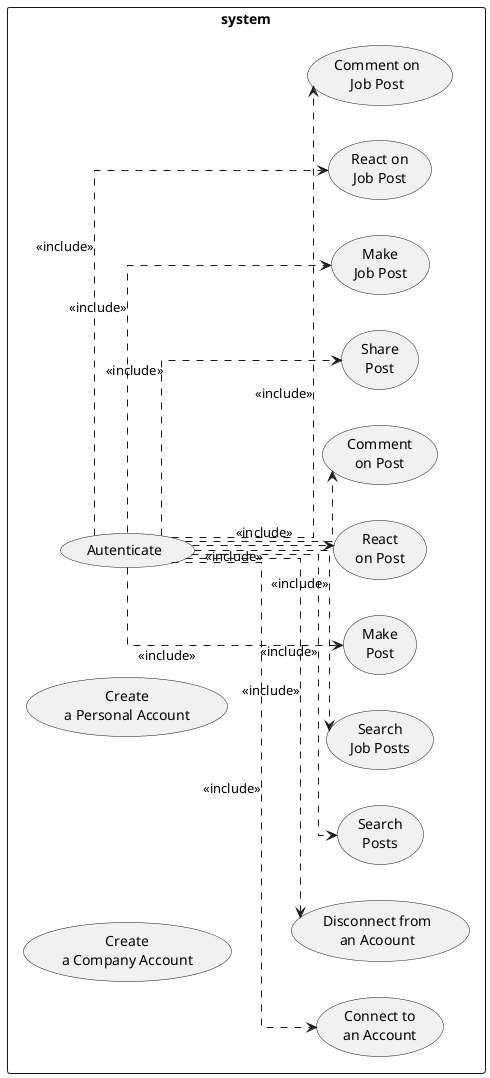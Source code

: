 @startuml

left to right direction
skinparam linetype ortho

rectangle system {
    (Autenticate) as u0
    (Create\na Personal Account) as cpa
    (Create\na Company Account) as cca
    (Connect to\nan Account) as ca
    (Disconnect from\nan Acoount) as da
    (Search\nPosts) as sp
    (Search\nJob Posts) as sjp
    (Make\nPost) as mp
    (React\non Post) as rp
    (Comment\non Post) as cp
    (Share\nPost) as sh_p
    (Make\nJob Post) as mjp
    (React on\nJob Post) as rjp
    (Comment on\nJob Post) as cjp

    u0 ..> sp: <<include>>
    u0 ..> mp: <<include>>
    u0 ..> rp: <<include>>
    u0 ..> cp: <<include>>
    u0 ..> ca: <<include>>
    u0 ..> da: <<include>>
    u0 ..> sjp: <<include>>
    u0 ..> mjp: <<include>>
    u0 ..> rjp: <<include>>
    u0 ..> cjp: <<include>>
    u0 ..> sh_p: <<include>>
}

@enduml
